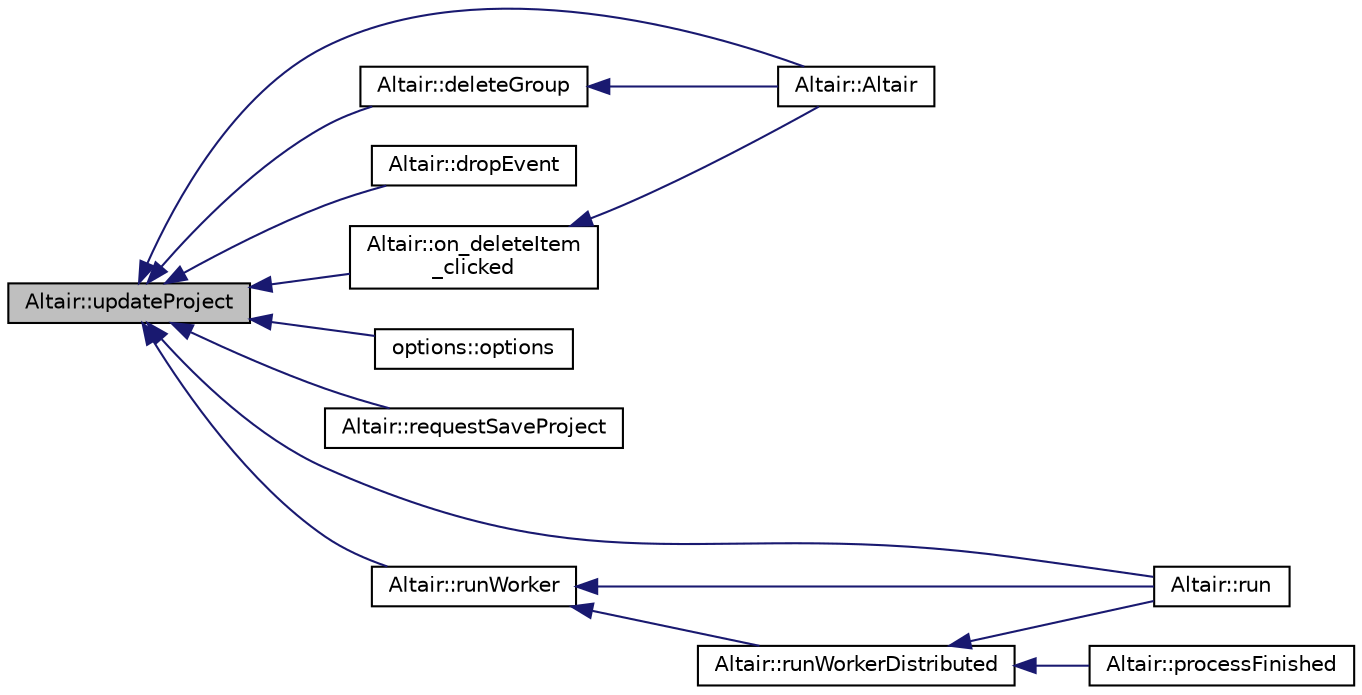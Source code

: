 digraph "Altair::updateProject"
{
 // INTERACTIVE_SVG=YES
  edge [fontname="Helvetica",fontsize="10",labelfontname="Helvetica",labelfontsize="10"];
  node [fontname="Helvetica",fontsize="10",shape=record];
  rankdir="LR";
  Node1114 [label="Altair::updateProject",height=0.2,width=0.4,color="black", fillcolor="grey75", style="filled", fontcolor="black"];
  Node1114 -> Node1115 [dir="back",color="midnightblue",fontsize="10",style="solid",fontname="Helvetica"];
  Node1115 [label="Altair::Altair",height=0.2,width=0.4,color="black", fillcolor="white", style="filled",URL="$class_altair.html#ae0975ced0a36e0ed889ae06043a4df66",tooltip="Constructeur. "];
  Node1114 -> Node1116 [dir="back",color="midnightblue",fontsize="10",style="solid",fontname="Helvetica"];
  Node1116 [label="Altair::deleteGroup",height=0.2,width=0.4,color="black", fillcolor="white", style="filled",URL="$class_altair.html#ab913abfdd0c6fbbceb9a051a4443d5fa",tooltip="Supprimer un onglet central. "];
  Node1116 -> Node1115 [dir="back",color="midnightblue",fontsize="10",style="solid",fontname="Helvetica"];
  Node1114 -> Node1117 [dir="back",color="midnightblue",fontsize="10",style="solid",fontname="Helvetica"];
  Node1117 [label="Altair::dropEvent",height=0.2,width=0.4,color="black", fillcolor="white", style="filled",URL="$class_altair.html#a1afa285a65e0bdff4c761ad05ec9f8df",tooltip="Fonction réimplémentée : fin du déplacement de la souris. "];
  Node1114 -> Node1118 [dir="back",color="midnightblue",fontsize="10",style="solid",fontname="Helvetica"];
  Node1118 [label="Altair::on_deleteItem\l_clicked",height=0.2,width=0.4,color="black", fillcolor="white", style="filled",URL="$class_altair.html#a299584936cc20c9a1451977264eba1f5",tooltip="Ecrase un item d&#39;un onglet donné "];
  Node1118 -> Node1115 [dir="back",color="midnightblue",fontsize="10",style="solid",fontname="Helvetica"];
  Node1114 -> Node1119 [dir="back",color="midnightblue",fontsize="10",style="solid",fontname="Helvetica"];
  Node1119 [label="options::options",height=0.2,width=0.4,color="black", fillcolor="white", style="filled",URL="$classoptions.html#a52a9fb1d5bdb6ed104e700390b8c0208",tooltip="Constructeur de l&#39;onglet correspondant à un pointeur parent vers une instance de la classe Altair..."];
  Node1114 -> Node1120 [dir="back",color="midnightblue",fontsize="10",style="solid",fontname="Helvetica"];
  Node1120 [label="Altair::requestSaveProject",height=0.2,width=0.4,color="black", fillcolor="white", style="filled",URL="$class_altair.html#aab5da600c227ac7eb604fa24a9308d26",tooltip="Enregistre le projet .alt en actualisant projectName et l&#39;état de l&#39;interface  . "];
  Node1114 -> Node1121 [dir="back",color="midnightblue",fontsize="10",style="solid",fontname="Helvetica"];
  Node1121 [label="Altair::run",height=0.2,width=0.4,color="black", fillcolor="white", style="filled",URL="$class_altair.html#a7d10f8ecf4097577885172afb6c2e9c6",tooltip="Lance l&#39;exécution de l&#39;application en ligne de commande lhx. "];
  Node1114 -> Node1122 [dir="back",color="midnightblue",fontsize="10",style="solid",fontname="Helvetica"];
  Node1122 [label="Altair::runWorker",height=0.2,width=0.4,color="black", fillcolor="white", style="filled",URL="$class_altair.html#a08b5e402c9a694af09110afe33219080",tooltip="Construction de la ligne de commande pour des bases de paye dans un répertoire donné ..."];
  Node1122 -> Node1121 [dir="back",color="midnightblue",fontsize="10",style="solid",fontname="Helvetica"];
  Node1122 -> Node1123 [dir="back",color="midnightblue",fontsize="10",style="solid",fontname="Helvetica"];
  Node1123 [label="Altair::runWorkerDistributed",height=0.2,width=0.4,color="black", fillcolor="white", style="filled",URL="$class_altair.html#ae04f2a5771d47bbe2e0cc3a11b72d6bf",tooltip="Parcourt le répertoire en cours du mode distributif, un à chaque appel Exporte l&#39;identification dans ..."];
  Node1123 -> Node1124 [dir="back",color="midnightblue",fontsize="10",style="solid",fontname="Helvetica"];
  Node1124 [label="Altair::processFinished",height=0.2,width=0.4,color="black", fillcolor="white", style="filled",URL="$class_altair.html#a16b8035c4383a789cd00b687fb105fe9",tooltip="Traitement de la fin de l&#39;exécution de lhx. "];
  Node1123 -> Node1121 [dir="back",color="midnightblue",fontsize="10",style="solid",fontname="Helvetica"];
}
